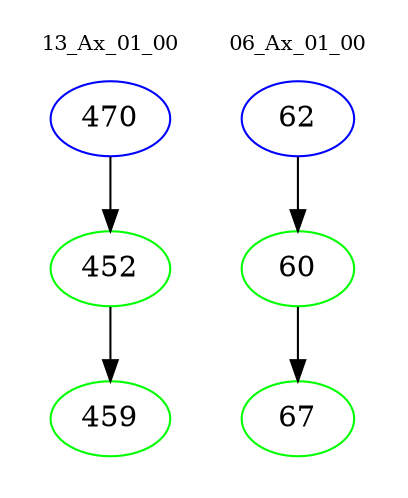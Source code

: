 digraph{
subgraph cluster_0 {
color = white
label = "13_Ax_01_00";
fontsize=10;
T0_470 [label="470", color="blue"]
T0_470 -> T0_452 [color="black"]
T0_452 [label="452", color="green"]
T0_452 -> T0_459 [color="black"]
T0_459 [label="459", color="green"]
}
subgraph cluster_1 {
color = white
label = "06_Ax_01_00";
fontsize=10;
T1_62 [label="62", color="blue"]
T1_62 -> T1_60 [color="black"]
T1_60 [label="60", color="green"]
T1_60 -> T1_67 [color="black"]
T1_67 [label="67", color="green"]
}
}
